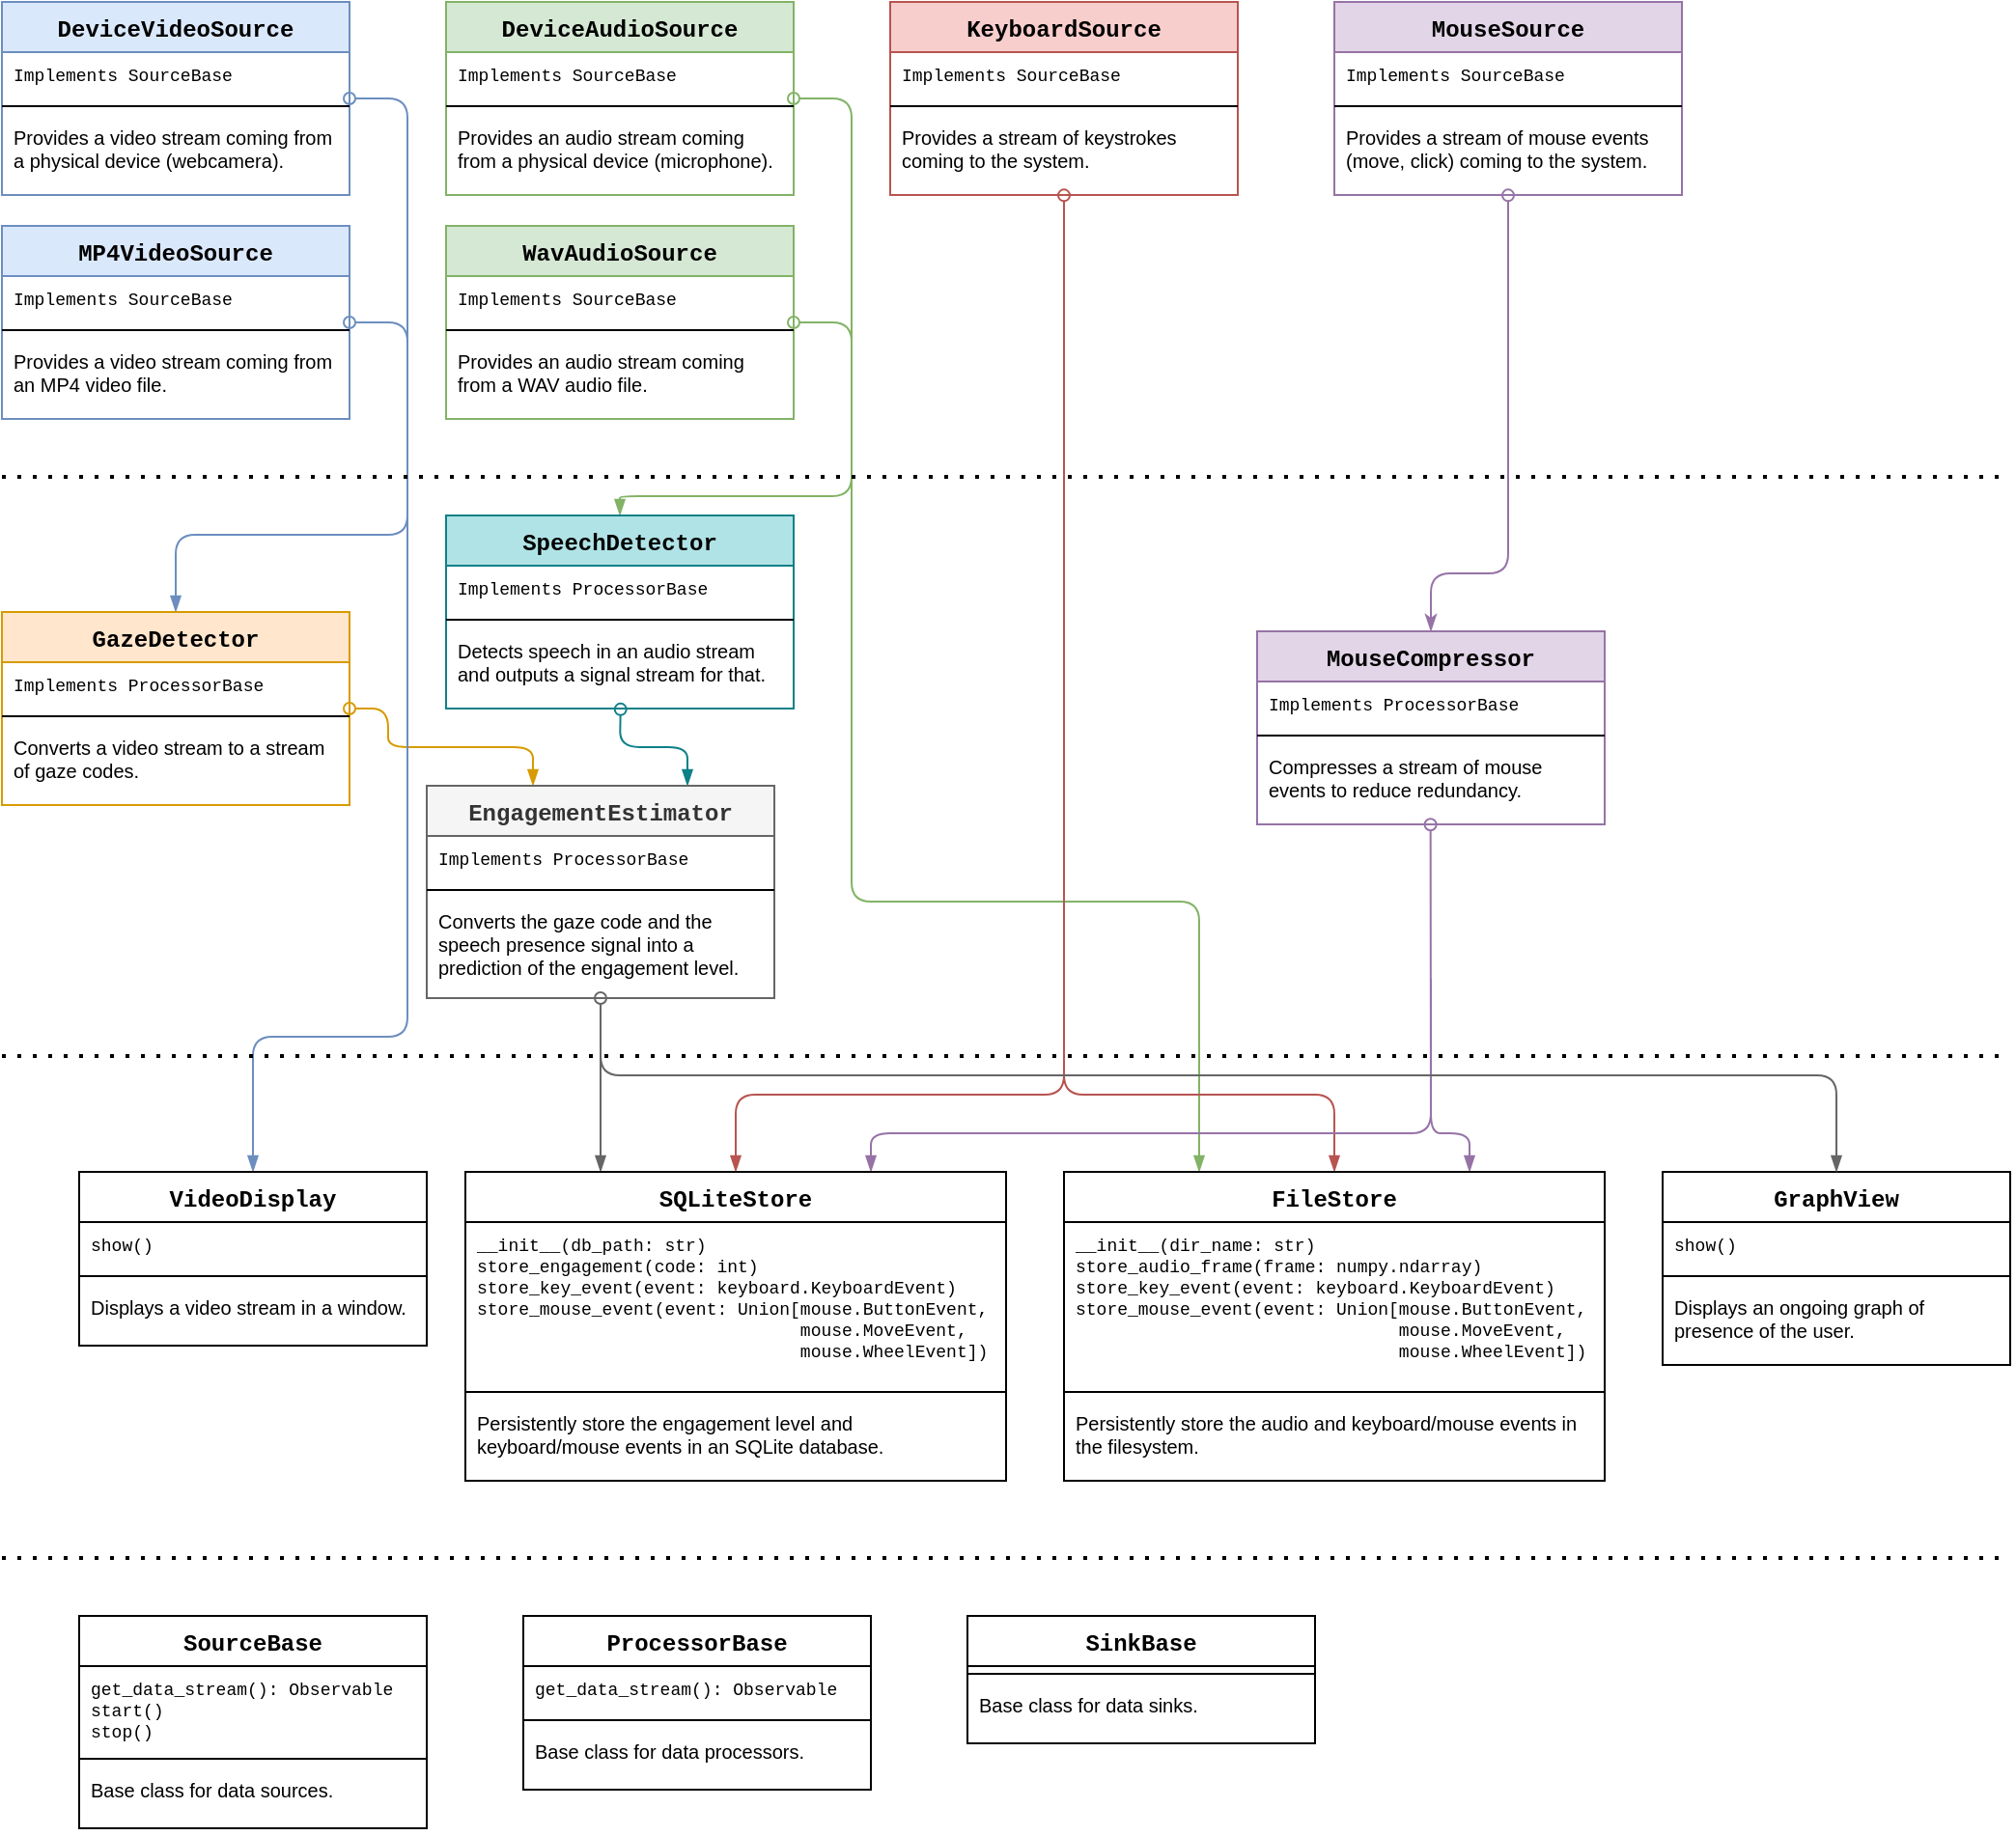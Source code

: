<mxfile version="14.1.8" type="device"><diagram id="GwLXGC8y0suCLRL2Tsxe" name="Page-1"><mxGraphModel dx="2300" dy="2000" grid="1" gridSize="10" guides="1" tooltips="1" connect="1" arrows="1" fold="1" page="1" pageScale="1" pageWidth="850" pageHeight="1100" math="0" shadow="0"><root><mxCell id="0"/><mxCell id="1" parent="0"/><mxCell id="li71Y2zc_Ju30zPmYRTq-5" value="" style="endArrow=blockThin;html=1;entryX=0.75;entryY=0;entryDx=0;entryDy=0;exitX=0.502;exitY=1.01;exitDx=0;exitDy=0;exitPerimeter=0;startArrow=oval;startFill=0;endFill=1;fillColor=#b0e3e6;strokeColor=#0e8088;" parent="1" source="li71Y2zc_Ju30zPmYRTq-4" target="bJbKEsxam7l7x4MJbJFX-48" edge="1"><mxGeometry width="50" height="50" relative="1" as="geometry"><mxPoint x="460" y="350" as="sourcePoint"/><mxPoint x="510" y="300" as="targetPoint"/><Array as="points"><mxPoint x="280" y="340"/><mxPoint x="315" y="340"/></Array></mxGeometry></mxCell><mxCell id="3tRV0-J4O1jADncztoHO-8" value="" style="endArrow=oval;html=1;entryX=1;entryY=0.5;entryDx=0;entryDy=0;endFill=0;fillColor=#dae8fc;strokeColor=#6c8ebf;" parent="1" target="bJbKEsxam7l7x4MJbJFX-1" edge="1"><mxGeometry width="50" height="50" relative="1" as="geometry"><mxPoint x="170" y="190" as="sourcePoint"/><mxPoint x="140" y="30" as="targetPoint"/><Array as="points"><mxPoint x="170" y="4"/></Array></mxGeometry></mxCell><mxCell id="3tRV0-J4O1jADncztoHO-29" value="" style="endArrow=oval;html=1;endFill=0;entryX=0.499;entryY=1.003;entryDx=0;entryDy=0;exitX=0.75;exitY=0;exitDx=0;exitDy=0;startArrow=blockThin;startFill=1;fillColor=#e1d5e7;strokeColor=#9673a6;entryPerimeter=0;" parent="1" source="bJbKEsxam7l7x4MJbJFX-61" target="bJbKEsxam7l7x4MJbJFX-47" edge="1"><mxGeometry width="50" height="50" relative="1" as="geometry"><mxPoint x="605" y="570" as="sourcePoint"/><mxPoint x="670" y="350" as="targetPoint"/><Array as="points"><mxPoint x="720" y="540"/><mxPoint x="700" y="540"/></Array></mxGeometry></mxCell><mxCell id="3tRV0-J4O1jADncztoHO-23" value="" style="endArrow=blockThin;html=1;entryX=0.25;entryY=0;entryDx=0;entryDy=0;exitX=0.5;exitY=1;exitDx=0;exitDy=0;startArrow=oval;startFill=0;endFill=1;exitPerimeter=0;fillColor=#f5f5f5;strokeColor=#666666;" parent="1" source="bJbKEsxam7l7x4MJbJFX-51" target="bJbKEsxam7l7x4MJbJFX-56" edge="1"><mxGeometry width="50" height="50" relative="1" as="geometry"><mxPoint x="270" y="420" as="sourcePoint"/><mxPoint x="235" y="560.0" as="targetPoint"/><Array as="points"><mxPoint x="270" y="490"/></Array></mxGeometry></mxCell><mxCell id="3tRV0-J4O1jADncztoHO-11" value="" style="endArrow=oval;html=1;entryX=1;entryY=0.5;entryDx=0;entryDy=0;endFill=0;exitX=0.5;exitY=0;exitDx=0;exitDy=0;startArrow=blockThin;startFill=1;fillColor=#d5e8d4;strokeColor=#82b366;" parent="1" source="li71Y2zc_Ju30zPmYRTq-1" target="bJbKEsxam7l7x4MJbJFX-24" edge="1"><mxGeometry width="50" height="50" relative="1" as="geometry"><mxPoint x="305" y="360" as="sourcePoint"/><mxPoint x="340" y="30" as="targetPoint"/><Array as="points"><mxPoint x="280" y="210"/><mxPoint x="400" y="210"/><mxPoint x="400" y="4"/></Array></mxGeometry></mxCell><mxCell id="3tRV0-J4O1jADncztoHO-12" value="" style="endArrow=blockThin;html=1;exitX=1;exitY=0.5;exitDx=0;exitDy=0;startArrow=oval;startFill=0;entryX=0.25;entryY=0;entryDx=0;entryDy=0;endFill=1;fillColor=#d5e8d4;strokeColor=#82b366;" parent="1" source="bJbKEsxam7l7x4MJbJFX-28" target="bJbKEsxam7l7x4MJbJFX-61" edge="1"><mxGeometry width="50" height="50" relative="1" as="geometry"><mxPoint x="340" y="110" as="sourcePoint"/><mxPoint x="535" y="570" as="targetPoint"/><Array as="points"><mxPoint x="400" y="120"/><mxPoint x="400" y="420"/><mxPoint x="580" y="420"/></Array></mxGeometry></mxCell><mxCell id="3tRV0-J4O1jADncztoHO-13" value="" style="endArrow=oval;html=1;entryX=0.5;entryY=1.004;entryDx=0;entryDy=0;endFill=0;exitX=0.5;exitY=0;exitDx=0;exitDy=0;startArrow=blockThin;startFill=1;entryPerimeter=0;fillColor=#f8cecc;strokeColor=#b85450;" parent="1" source="bJbKEsxam7l7x4MJbJFX-61" target="bJbKEsxam7l7x4MJbJFX-35" edge="1"><mxGeometry width="50" height="50" relative="1" as="geometry"><mxPoint x="570" y="570" as="sourcePoint"/><mxPoint x="600" y="-140" as="targetPoint"/><Array as="points"><mxPoint x="650" y="520"/><mxPoint x="510" y="520"/><mxPoint x="510" y="90"/></Array></mxGeometry></mxCell><mxCell id="3tRV0-J4O1jADncztoHO-14" value="" style="endArrow=oval;html=1;entryX=0.5;entryY=1.004;entryDx=0;entryDy=0;endFill=0;exitX=0.5;exitY=0;exitDx=0;exitDy=0;startArrow=classicThin;startFill=1;entryPerimeter=0;fillColor=#e1d5e7;strokeColor=#9673a6;" parent="1" source="bJbKEsxam7l7x4MJbJFX-44" target="bJbKEsxam7l7x4MJbJFX-39" edge="1"><mxGeometry width="50" height="50" relative="1" as="geometry"><mxPoint x="670" y="290" as="sourcePoint"/><mxPoint x="800" y="-150.0" as="targetPoint"/><Array as="points"><mxPoint x="700" y="250"/><mxPoint x="740" y="250"/><mxPoint x="740" y="90"/></Array></mxGeometry></mxCell><mxCell id="3tRV0-J4O1jADncztoHO-17" value="" style="endArrow=blockThin;html=1;exitX=1;exitY=0.5;exitDx=0;exitDy=0;entryX=0.25;entryY=0;entryDx=0;entryDy=0;endFill=1;startArrow=oval;startFill=0;fillColor=#ffe6cc;strokeColor=#d79b00;" parent="1" source="bJbKEsxam7l7x4MJbJFX-40" edge="1"><mxGeometry width="50" height="50" relative="1" as="geometry"><mxPoint x="140" y="300" as="sourcePoint"/><mxPoint x="235" y="360" as="targetPoint"/><Array as="points"><mxPoint x="160" y="320"/><mxPoint x="160" y="340"/><mxPoint x="235" y="340"/></Array></mxGeometry></mxCell><mxCell id="3tRV0-J4O1jADncztoHO-10" value="" style="endArrow=blockThin;html=1;exitX=1;exitY=0.5;exitDx=0;exitDy=0;endFill=1;startArrow=oval;startFill=0;entryX=0.5;entryY=0;entryDx=0;entryDy=0;fillColor=#dae8fc;strokeColor=#6c8ebf;" parent="1" source="bJbKEsxam7l7x4MJbJFX-18" target="bJbKEsxam7l7x4MJbJFX-52" edge="1"><mxGeometry width="50" height="50" relative="1" as="geometry"><mxPoint x="140" y="110" as="sourcePoint"/><mxPoint x="70" y="560.0" as="targetPoint"/><Array as="points"><mxPoint x="170" y="120"/><mxPoint x="170" y="490"/><mxPoint x="90" y="490"/></Array></mxGeometry></mxCell><mxCell id="3tRV0-J4O1jADncztoHO-16" value="" style="endArrow=none;html=1;exitX=0.5;exitY=0;exitDx=0;exitDy=0;startArrow=blockThin;startFill=1;fillColor=#dae8fc;strokeColor=#6c8ebf;" parent="1" source="bJbKEsxam7l7x4MJbJFX-40" edge="1"><mxGeometry width="50" height="50" relative="1" as="geometry"><mxPoint x="70" y="270" as="sourcePoint"/><mxPoint x="170" y="190" as="targetPoint"/><Array as="points"><mxPoint x="50" y="230"/><mxPoint x="170" y="230"/></Array></mxGeometry></mxCell><mxCell id="3tRV0-J4O1jADncztoHO-18" value="" style="endArrow=none;dashed=1;html=1;dashPattern=1 3;strokeWidth=2;" parent="1" edge="1"><mxGeometry width="50" height="50" relative="1" as="geometry"><mxPoint x="-40" y="200" as="sourcePoint"/><mxPoint x="1000" y="200" as="targetPoint"/></mxGeometry></mxCell><mxCell id="3tRV0-J4O1jADncztoHO-22" value="" style="endArrow=none;dashed=1;html=1;dashPattern=1 3;strokeWidth=2;" parent="1" edge="1"><mxGeometry width="50" height="50" relative="1" as="geometry"><mxPoint x="-40" y="500" as="sourcePoint"/><mxPoint x="1000" y="500" as="targetPoint"/></mxGeometry></mxCell><mxCell id="3tRV0-J4O1jADncztoHO-25" value="" style="endArrow=none;html=1;exitX=0.5;exitY=0;exitDx=0;exitDy=0;startArrow=blockThin;startFill=1;fillColor=#f8cecc;strokeColor=#b85450;" parent="1" source="bJbKEsxam7l7x4MJbJFX-56" edge="1"><mxGeometry width="50" height="50" relative="1" as="geometry"><mxPoint x="270" y="560.0" as="sourcePoint"/><mxPoint x="510" y="400" as="targetPoint"/><Array as="points"><mxPoint x="340" y="520"/><mxPoint x="510" y="520"/></Array></mxGeometry></mxCell><mxCell id="3tRV0-J4O1jADncztoHO-26" value="" style="endArrow=none;html=1;exitX=0.75;exitY=0;exitDx=0;exitDy=0;startArrow=blockThin;startFill=1;fillColor=#e1d5e7;strokeColor=#9673a6;" parent="1" source="bJbKEsxam7l7x4MJbJFX-56" edge="1"><mxGeometry width="50" height="50" relative="1" as="geometry"><mxPoint x="305" y="560.0" as="sourcePoint"/><mxPoint x="700" y="460" as="targetPoint"/><Array as="points"><mxPoint x="410" y="540"/><mxPoint x="700" y="540"/></Array></mxGeometry></mxCell><mxCell id="bJbKEsxam7l7x4MJbJFX-1" value="DeviceVideoSource" style="swimlane;fontStyle=1;align=center;verticalAlign=top;childLayout=stackLayout;horizontal=1;startSize=26;horizontalStack=0;resizeParent=1;resizeParentMax=0;resizeLast=0;collapsible=1;marginBottom=0;fontFamily=Courier New;fillColor=#dae8fc;strokeColor=#6c8ebf;" parent="1" vertex="1"><mxGeometry x="-40" y="-46" width="180" height="100" as="geometry"><mxRectangle y="17" width="140" height="26" as="alternateBounds"/></mxGeometry></mxCell><mxCell id="bJbKEsxam7l7x4MJbJFX-2" value="Implements SourceBase" style="text;strokeColor=none;fillColor=none;align=left;verticalAlign=top;spacingLeft=4;spacingRight=4;overflow=hidden;rotatable=0;points=[[0,0.5],[1,0.5]];portConstraint=eastwest;fontFamily=Courier New;fontSize=9;" parent="bJbKEsxam7l7x4MJbJFX-1" vertex="1"><mxGeometry y="26" width="180" height="24" as="geometry"/></mxCell><mxCell id="bJbKEsxam7l7x4MJbJFX-3" value="" style="line;strokeWidth=1;fillColor=none;align=left;verticalAlign=middle;spacingTop=-1;spacingLeft=3;spacingRight=3;rotatable=0;labelPosition=right;points=[];portConstraint=eastwest;" parent="bJbKEsxam7l7x4MJbJFX-1" vertex="1"><mxGeometry y="50" width="180" height="8" as="geometry"/></mxCell><mxCell id="bJbKEsxam7l7x4MJbJFX-4" value="Provides a video stream coming from a physical device (webcamera)." style="text;strokeColor=none;fillColor=none;align=left;verticalAlign=top;spacingLeft=4;spacingRight=4;overflow=hidden;rotatable=0;points=[[0,0.5],[1,0.5]];portConstraint=eastwest;fontSize=10;whiteSpace=wrap;" parent="bJbKEsxam7l7x4MJbJFX-1" vertex="1"><mxGeometry y="58" width="180" height="42" as="geometry"/></mxCell><mxCell id="bJbKEsxam7l7x4MJbJFX-18" value="MP4VideoSource" style="swimlane;fontStyle=1;align=center;verticalAlign=top;childLayout=stackLayout;horizontal=1;startSize=26;horizontalStack=0;resizeParent=1;resizeParentMax=0;resizeLast=0;collapsible=1;marginBottom=0;fontFamily=Courier New;fillColor=#dae8fc;strokeColor=#6c8ebf;" parent="1" vertex="1"><mxGeometry x="-40" y="70" width="180" height="100" as="geometry"><mxRectangle y="17" width="140" height="26" as="alternateBounds"/></mxGeometry></mxCell><mxCell id="bJbKEsxam7l7x4MJbJFX-19" value="Implements SourceBase" style="text;strokeColor=none;fillColor=none;align=left;verticalAlign=top;spacingLeft=4;spacingRight=4;overflow=hidden;rotatable=0;points=[[0,0.5],[1,0.5]];portConstraint=eastwest;fontFamily=Courier New;fontSize=9;" parent="bJbKEsxam7l7x4MJbJFX-18" vertex="1"><mxGeometry y="26" width="180" height="24" as="geometry"/></mxCell><mxCell id="bJbKEsxam7l7x4MJbJFX-20" value="" style="line;strokeWidth=1;fillColor=none;align=left;verticalAlign=middle;spacingTop=-1;spacingLeft=3;spacingRight=3;rotatable=0;labelPosition=right;points=[];portConstraint=eastwest;" parent="bJbKEsxam7l7x4MJbJFX-18" vertex="1"><mxGeometry y="50" width="180" height="8" as="geometry"/></mxCell><mxCell id="bJbKEsxam7l7x4MJbJFX-21" value="Provides a video stream coming from an MP4 video file." style="text;strokeColor=none;fillColor=none;align=left;verticalAlign=top;spacingLeft=4;spacingRight=4;overflow=hidden;rotatable=0;points=[[0,0.5],[1,0.5]];portConstraint=eastwest;fontSize=10;whiteSpace=wrap;" parent="bJbKEsxam7l7x4MJbJFX-18" vertex="1"><mxGeometry y="58" width="180" height="42" as="geometry"/></mxCell><mxCell id="bJbKEsxam7l7x4MJbJFX-24" value="DeviceAudioSource" style="swimlane;fontStyle=1;align=center;verticalAlign=top;childLayout=stackLayout;horizontal=1;startSize=26;horizontalStack=0;resizeParent=1;resizeParentMax=0;resizeLast=0;collapsible=1;marginBottom=0;fontFamily=Courier New;fillColor=#d5e8d4;strokeColor=#82b366;" parent="1" vertex="1"><mxGeometry x="190" y="-46" width="180" height="100" as="geometry"><mxRectangle y="17" width="140" height="26" as="alternateBounds"/></mxGeometry></mxCell><mxCell id="bJbKEsxam7l7x4MJbJFX-25" value="Implements SourceBase" style="text;strokeColor=none;fillColor=none;align=left;verticalAlign=top;spacingLeft=4;spacingRight=4;overflow=hidden;rotatable=0;points=[[0,0.5],[1,0.5]];portConstraint=eastwest;fontFamily=Courier New;fontSize=9;" parent="bJbKEsxam7l7x4MJbJFX-24" vertex="1"><mxGeometry y="26" width="180" height="24" as="geometry"/></mxCell><mxCell id="bJbKEsxam7l7x4MJbJFX-26" value="" style="line;strokeWidth=1;fillColor=none;align=left;verticalAlign=middle;spacingTop=-1;spacingLeft=3;spacingRight=3;rotatable=0;labelPosition=right;points=[];portConstraint=eastwest;" parent="bJbKEsxam7l7x4MJbJFX-24" vertex="1"><mxGeometry y="50" width="180" height="8" as="geometry"/></mxCell><mxCell id="bJbKEsxam7l7x4MJbJFX-27" value="Provides an audio stream coming from a physical device (microphone)." style="text;strokeColor=none;fillColor=none;align=left;verticalAlign=top;spacingLeft=4;spacingRight=4;overflow=hidden;rotatable=0;points=[[0,0.5],[1,0.5]];portConstraint=eastwest;fontSize=10;whiteSpace=wrap;" parent="bJbKEsxam7l7x4MJbJFX-24" vertex="1"><mxGeometry y="58" width="180" height="42" as="geometry"/></mxCell><mxCell id="bJbKEsxam7l7x4MJbJFX-28" value="WavAudioSource" style="swimlane;fontStyle=1;align=center;verticalAlign=top;childLayout=stackLayout;horizontal=1;startSize=26;horizontalStack=0;resizeParent=1;resizeParentMax=0;resizeLast=0;collapsible=1;marginBottom=0;fontFamily=Courier New;fillColor=#d5e8d4;strokeColor=#82b366;" parent="1" vertex="1"><mxGeometry x="190" y="70" width="180" height="100" as="geometry"><mxRectangle y="17" width="140" height="26" as="alternateBounds"/></mxGeometry></mxCell><mxCell id="bJbKEsxam7l7x4MJbJFX-29" value="Implements SourceBase" style="text;strokeColor=none;fillColor=none;align=left;verticalAlign=top;spacingLeft=4;spacingRight=4;overflow=hidden;rotatable=0;points=[[0,0.5],[1,0.5]];portConstraint=eastwest;fontFamily=Courier New;fontSize=9;" parent="bJbKEsxam7l7x4MJbJFX-28" vertex="1"><mxGeometry y="26" width="180" height="24" as="geometry"/></mxCell><mxCell id="bJbKEsxam7l7x4MJbJFX-30" value="" style="line;strokeWidth=1;fillColor=none;align=left;verticalAlign=middle;spacingTop=-1;spacingLeft=3;spacingRight=3;rotatable=0;labelPosition=right;points=[];portConstraint=eastwest;" parent="bJbKEsxam7l7x4MJbJFX-28" vertex="1"><mxGeometry y="50" width="180" height="8" as="geometry"/></mxCell><mxCell id="bJbKEsxam7l7x4MJbJFX-31" value="Provides an audio stream coming from a WAV audio file." style="text;strokeColor=none;fillColor=none;align=left;verticalAlign=top;spacingLeft=4;spacingRight=4;overflow=hidden;rotatable=0;points=[[0,0.5],[1,0.5]];portConstraint=eastwest;fontSize=10;whiteSpace=wrap;" parent="bJbKEsxam7l7x4MJbJFX-28" vertex="1"><mxGeometry y="58" width="180" height="42" as="geometry"/></mxCell><mxCell id="bJbKEsxam7l7x4MJbJFX-32" value="KeyboardSource" style="swimlane;fontStyle=1;align=center;verticalAlign=top;childLayout=stackLayout;horizontal=1;startSize=26;horizontalStack=0;resizeParent=1;resizeParentMax=0;resizeLast=0;collapsible=1;marginBottom=0;fontFamily=Courier New;fillColor=#f8cecc;strokeColor=#b85450;" parent="1" vertex="1"><mxGeometry x="420" y="-46" width="180" height="100" as="geometry"><mxRectangle y="17" width="140" height="26" as="alternateBounds"/></mxGeometry></mxCell><mxCell id="bJbKEsxam7l7x4MJbJFX-33" value="Implements SourceBase" style="text;strokeColor=none;fillColor=none;align=left;verticalAlign=top;spacingLeft=4;spacingRight=4;overflow=hidden;rotatable=0;points=[[0,0.5],[1,0.5]];portConstraint=eastwest;fontFamily=Courier New;fontSize=9;" parent="bJbKEsxam7l7x4MJbJFX-32" vertex="1"><mxGeometry y="26" width="180" height="24" as="geometry"/></mxCell><mxCell id="bJbKEsxam7l7x4MJbJFX-34" value="" style="line;strokeWidth=1;fillColor=none;align=left;verticalAlign=middle;spacingTop=-1;spacingLeft=3;spacingRight=3;rotatable=0;labelPosition=right;points=[];portConstraint=eastwest;" parent="bJbKEsxam7l7x4MJbJFX-32" vertex="1"><mxGeometry y="50" width="180" height="8" as="geometry"/></mxCell><mxCell id="bJbKEsxam7l7x4MJbJFX-35" value="Provides a stream of keystrokes coming to the system." style="text;strokeColor=none;fillColor=none;align=left;verticalAlign=top;spacingLeft=4;spacingRight=4;overflow=hidden;rotatable=0;points=[[0,0.5],[1,0.5]];portConstraint=eastwest;fontSize=10;whiteSpace=wrap;" parent="bJbKEsxam7l7x4MJbJFX-32" vertex="1"><mxGeometry y="58" width="180" height="42" as="geometry"/></mxCell><mxCell id="bJbKEsxam7l7x4MJbJFX-36" value="MouseSource" style="swimlane;fontStyle=1;align=center;verticalAlign=top;childLayout=stackLayout;horizontal=1;startSize=26;horizontalStack=0;resizeParent=1;resizeParentMax=0;resizeLast=0;collapsible=1;marginBottom=0;fontFamily=Courier New;fillColor=#e1d5e7;strokeColor=#9673a6;" parent="1" vertex="1"><mxGeometry x="650" y="-46" width="180" height="100" as="geometry"><mxRectangle y="17" width="140" height="26" as="alternateBounds"/></mxGeometry></mxCell><mxCell id="bJbKEsxam7l7x4MJbJFX-37" value="Implements SourceBase" style="text;strokeColor=none;fillColor=none;align=left;verticalAlign=top;spacingLeft=4;spacingRight=4;overflow=hidden;rotatable=0;points=[[0,0.5],[1,0.5]];portConstraint=eastwest;fontFamily=Courier New;fontSize=9;" parent="bJbKEsxam7l7x4MJbJFX-36" vertex="1"><mxGeometry y="26" width="180" height="24" as="geometry"/></mxCell><mxCell id="bJbKEsxam7l7x4MJbJFX-38" value="" style="line;strokeWidth=1;fillColor=none;align=left;verticalAlign=middle;spacingTop=-1;spacingLeft=3;spacingRight=3;rotatable=0;labelPosition=right;points=[];portConstraint=eastwest;" parent="bJbKEsxam7l7x4MJbJFX-36" vertex="1"><mxGeometry y="50" width="180" height="8" as="geometry"/></mxCell><mxCell id="bJbKEsxam7l7x4MJbJFX-39" value="Provides a stream of mouse events (move, click) coming to the system." style="text;strokeColor=none;fillColor=none;align=left;verticalAlign=top;spacingLeft=4;spacingRight=4;overflow=hidden;rotatable=0;points=[[0,0.5],[1,0.5]];portConstraint=eastwest;fontSize=10;whiteSpace=wrap;" parent="bJbKEsxam7l7x4MJbJFX-36" vertex="1"><mxGeometry y="58" width="180" height="42" as="geometry"/></mxCell><mxCell id="bJbKEsxam7l7x4MJbJFX-40" value="GazeDetector" style="swimlane;fontStyle=1;align=center;verticalAlign=top;childLayout=stackLayout;horizontal=1;startSize=26;horizontalStack=0;resizeParent=1;resizeParentMax=0;resizeLast=0;collapsible=1;marginBottom=0;fontFamily=Courier New;fillColor=#ffe6cc;strokeColor=#d79b00;" parent="1" vertex="1"><mxGeometry x="-40" y="270" width="180" height="100" as="geometry"><mxRectangle y="17" width="140" height="26" as="alternateBounds"/></mxGeometry></mxCell><mxCell id="bJbKEsxam7l7x4MJbJFX-41" value="Implements ProcessorBase" style="text;strokeColor=none;fillColor=none;align=left;verticalAlign=top;spacingLeft=4;spacingRight=4;overflow=hidden;rotatable=0;points=[[0,0.5],[1,0.5]];portConstraint=eastwest;fontFamily=Courier New;fontSize=9;" parent="bJbKEsxam7l7x4MJbJFX-40" vertex="1"><mxGeometry y="26" width="180" height="24" as="geometry"/></mxCell><mxCell id="bJbKEsxam7l7x4MJbJFX-42" value="" style="line;strokeWidth=1;fillColor=none;align=left;verticalAlign=middle;spacingTop=-1;spacingLeft=3;spacingRight=3;rotatable=0;labelPosition=right;points=[];portConstraint=eastwest;" parent="bJbKEsxam7l7x4MJbJFX-40" vertex="1"><mxGeometry y="50" width="180" height="8" as="geometry"/></mxCell><mxCell id="bJbKEsxam7l7x4MJbJFX-43" value="Converts a video stream to a stream of gaze codes." style="text;strokeColor=none;fillColor=none;align=left;verticalAlign=top;spacingLeft=4;spacingRight=4;overflow=hidden;rotatable=0;points=[[0,0.5],[1,0.5]];portConstraint=eastwest;fontSize=10;whiteSpace=wrap;" parent="bJbKEsxam7l7x4MJbJFX-40" vertex="1"><mxGeometry y="58" width="180" height="42" as="geometry"/></mxCell><mxCell id="bJbKEsxam7l7x4MJbJFX-44" value="MouseCompressor" style="swimlane;fontStyle=1;align=center;verticalAlign=top;childLayout=stackLayout;horizontal=1;startSize=26;horizontalStack=0;resizeParent=1;resizeParentMax=0;resizeLast=0;collapsible=1;marginBottom=0;fontFamily=Courier New;fillColor=#e1d5e7;strokeColor=#9673a6;" parent="1" vertex="1"><mxGeometry x="610" y="280" width="180" height="100" as="geometry"><mxRectangle y="17" width="140" height="26" as="alternateBounds"/></mxGeometry></mxCell><mxCell id="bJbKEsxam7l7x4MJbJFX-45" value="Implements ProcessorBase" style="text;strokeColor=none;fillColor=none;align=left;verticalAlign=top;spacingLeft=4;spacingRight=4;overflow=hidden;rotatable=0;points=[[0,0.5],[1,0.5]];portConstraint=eastwest;fontFamily=Courier New;fontSize=9;" parent="bJbKEsxam7l7x4MJbJFX-44" vertex="1"><mxGeometry y="26" width="180" height="24" as="geometry"/></mxCell><mxCell id="bJbKEsxam7l7x4MJbJFX-46" value="" style="line;strokeWidth=1;fillColor=none;align=left;verticalAlign=middle;spacingTop=-1;spacingLeft=3;spacingRight=3;rotatable=0;labelPosition=right;points=[];portConstraint=eastwest;" parent="bJbKEsxam7l7x4MJbJFX-44" vertex="1"><mxGeometry y="50" width="180" height="8" as="geometry"/></mxCell><mxCell id="bJbKEsxam7l7x4MJbJFX-47" value="Compresses a stream of mouse events to reduce redundancy." style="text;strokeColor=none;fillColor=none;align=left;verticalAlign=top;spacingLeft=4;spacingRight=4;overflow=hidden;rotatable=0;points=[[0,0.5],[1,0.5]];portConstraint=eastwest;fontSize=10;whiteSpace=wrap;" parent="bJbKEsxam7l7x4MJbJFX-44" vertex="1"><mxGeometry y="58" width="180" height="42" as="geometry"/></mxCell><mxCell id="bJbKEsxam7l7x4MJbJFX-48" value="EngagementEstimator" style="swimlane;fontStyle=1;align=center;verticalAlign=top;childLayout=stackLayout;horizontal=1;startSize=26;horizontalStack=0;resizeParent=1;resizeParentMax=0;resizeLast=0;collapsible=1;marginBottom=0;fontFamily=Courier New;fillColor=#f5f5f5;strokeColor=#666666;fontColor=#333333;" parent="1" vertex="1"><mxGeometry x="180" y="360" width="180" height="110" as="geometry"><mxRectangle y="17" width="140" height="26" as="alternateBounds"/></mxGeometry></mxCell><mxCell id="bJbKEsxam7l7x4MJbJFX-49" value="Implements ProcessorBase" style="text;strokeColor=none;fillColor=none;align=left;verticalAlign=top;spacingLeft=4;spacingRight=4;overflow=hidden;rotatable=0;points=[[0,0.5],[1,0.5]];portConstraint=eastwest;fontFamily=Courier New;fontSize=9;" parent="bJbKEsxam7l7x4MJbJFX-48" vertex="1"><mxGeometry y="26" width="180" height="24" as="geometry"/></mxCell><mxCell id="bJbKEsxam7l7x4MJbJFX-50" value="" style="line;strokeWidth=1;fillColor=none;align=left;verticalAlign=middle;spacingTop=-1;spacingLeft=3;spacingRight=3;rotatable=0;labelPosition=right;points=[];portConstraint=eastwest;" parent="bJbKEsxam7l7x4MJbJFX-48" vertex="1"><mxGeometry y="50" width="180" height="8" as="geometry"/></mxCell><mxCell id="bJbKEsxam7l7x4MJbJFX-51" value="Converts the gaze code and the speech presence signal into a prediction of the engagement level." style="text;strokeColor=none;fillColor=none;align=left;verticalAlign=top;spacingLeft=4;spacingRight=4;overflow=hidden;rotatable=0;points=[[0,0.5],[1,0.5]];portConstraint=eastwest;fontSize=10;whiteSpace=wrap;" parent="bJbKEsxam7l7x4MJbJFX-48" vertex="1"><mxGeometry y="58" width="180" height="52" as="geometry"/></mxCell><mxCell id="bJbKEsxam7l7x4MJbJFX-52" value="VideoDisplay" style="swimlane;fontStyle=1;align=center;verticalAlign=top;childLayout=stackLayout;horizontal=1;startSize=26;horizontalStack=0;resizeParent=1;resizeParentMax=0;resizeLast=0;collapsible=1;marginBottom=0;fontFamily=Courier New;" parent="1" vertex="1"><mxGeometry y="560" width="180" height="90" as="geometry"><mxRectangle y="17" width="140" height="26" as="alternateBounds"/></mxGeometry></mxCell><mxCell id="bJbKEsxam7l7x4MJbJFX-53" value="show()" style="text;strokeColor=none;fillColor=none;align=left;verticalAlign=top;spacingLeft=4;spacingRight=4;overflow=hidden;rotatable=0;points=[[0,0.5],[1,0.5]];portConstraint=eastwest;fontFamily=Courier New;fontSize=9;" parent="bJbKEsxam7l7x4MJbJFX-52" vertex="1"><mxGeometry y="26" width="180" height="24" as="geometry"/></mxCell><mxCell id="bJbKEsxam7l7x4MJbJFX-54" value="" style="line;strokeWidth=1;fillColor=none;align=left;verticalAlign=middle;spacingTop=-1;spacingLeft=3;spacingRight=3;rotatable=0;labelPosition=right;points=[];portConstraint=eastwest;" parent="bJbKEsxam7l7x4MJbJFX-52" vertex="1"><mxGeometry y="50" width="180" height="8" as="geometry"/></mxCell><mxCell id="bJbKEsxam7l7x4MJbJFX-55" value="Displays a video stream in a window." style="text;strokeColor=none;fillColor=none;align=left;verticalAlign=top;spacingLeft=4;spacingRight=4;overflow=hidden;rotatable=0;points=[[0,0.5],[1,0.5]];portConstraint=eastwest;fontSize=10;whiteSpace=wrap;" parent="bJbKEsxam7l7x4MJbJFX-52" vertex="1"><mxGeometry y="58" width="180" height="32" as="geometry"/></mxCell><mxCell id="bJbKEsxam7l7x4MJbJFX-56" value="SQLiteStore" style="swimlane;fontStyle=1;align=center;verticalAlign=top;childLayout=stackLayout;horizontal=1;startSize=26;horizontalStack=0;resizeParent=1;resizeParentMax=0;resizeLast=0;collapsible=1;marginBottom=0;fontFamily=Courier New;" parent="1" vertex="1"><mxGeometry x="200" y="560" width="280" height="160" as="geometry"><mxRectangle x="200" y="560" width="140" height="26" as="alternateBounds"/></mxGeometry></mxCell><mxCell id="bJbKEsxam7l7x4MJbJFX-57" value="__init__(db_path: str)&#10;store_engagement(code: int)&#10;store_key_event(event: keyboard.KeyboardEvent)&#10;store_mouse_event(event: Union[mouse.ButtonEvent,&#10;                               mouse.MoveEvent,&#10;                               mouse.WheelEvent])" style="text;strokeColor=none;fillColor=none;align=left;verticalAlign=top;spacingLeft=4;spacingRight=4;overflow=hidden;rotatable=0;points=[[0,0.5],[1,0.5]];portConstraint=eastwest;fontFamily=Courier New;fontSize=9;" parent="bJbKEsxam7l7x4MJbJFX-56" vertex="1"><mxGeometry y="26" width="280" height="84" as="geometry"/></mxCell><mxCell id="bJbKEsxam7l7x4MJbJFX-58" value="" style="line;strokeWidth=1;fillColor=none;align=left;verticalAlign=middle;spacingTop=-1;spacingLeft=3;spacingRight=3;rotatable=0;labelPosition=right;points=[];portConstraint=eastwest;" parent="bJbKEsxam7l7x4MJbJFX-56" vertex="1"><mxGeometry y="110" width="280" height="8" as="geometry"/></mxCell><mxCell id="bJbKEsxam7l7x4MJbJFX-59" value="Persistently store the engagement level and keyboard/mouse events in an SQLite database." style="text;strokeColor=none;fillColor=none;align=left;verticalAlign=top;spacingLeft=4;spacingRight=4;overflow=hidden;rotatable=0;points=[[0,0.5],[1,0.5]];portConstraint=eastwest;fontSize=10;whiteSpace=wrap;" parent="bJbKEsxam7l7x4MJbJFX-56" vertex="1"><mxGeometry y="118" width="280" height="42" as="geometry"/></mxCell><mxCell id="bJbKEsxam7l7x4MJbJFX-61" value="FileStore" style="swimlane;fontStyle=1;align=center;verticalAlign=top;childLayout=stackLayout;horizontal=1;startSize=26;horizontalStack=0;resizeParent=1;resizeParentMax=0;resizeLast=0;collapsible=1;marginBottom=0;fontFamily=Courier New;" parent="1" vertex="1"><mxGeometry x="510" y="560" width="280" height="160" as="geometry"><mxRectangle x="200" y="560" width="140" height="26" as="alternateBounds"/></mxGeometry></mxCell><mxCell id="bJbKEsxam7l7x4MJbJFX-62" value="__init__(dir_name: str)&#10;store_audio_frame(frame: numpy.ndarray)&#10;store_key_event(event: keyboard.KeyboardEvent)&#10;store_mouse_event(event: Union[mouse.ButtonEvent,&#10;                               mouse.MoveEvent,&#10;                               mouse.WheelEvent])" style="text;strokeColor=none;fillColor=none;align=left;verticalAlign=top;spacingLeft=4;spacingRight=4;overflow=hidden;rotatable=0;points=[[0,0.5],[1,0.5]];portConstraint=eastwest;fontFamily=Courier New;fontSize=9;" parent="bJbKEsxam7l7x4MJbJFX-61" vertex="1"><mxGeometry y="26" width="280" height="84" as="geometry"/></mxCell><mxCell id="bJbKEsxam7l7x4MJbJFX-63" value="" style="line;strokeWidth=1;fillColor=none;align=left;verticalAlign=middle;spacingTop=-1;spacingLeft=3;spacingRight=3;rotatable=0;labelPosition=right;points=[];portConstraint=eastwest;" parent="bJbKEsxam7l7x4MJbJFX-61" vertex="1"><mxGeometry y="110" width="280" height="8" as="geometry"/></mxCell><mxCell id="bJbKEsxam7l7x4MJbJFX-64" value="Persistently store the audio and keyboard/mouse events in the filesystem." style="text;strokeColor=none;fillColor=none;align=left;verticalAlign=top;spacingLeft=4;spacingRight=4;overflow=hidden;rotatable=0;points=[[0,0.5],[1,0.5]];portConstraint=eastwest;fontSize=10;whiteSpace=wrap;" parent="bJbKEsxam7l7x4MJbJFX-61" vertex="1"><mxGeometry y="118" width="280" height="42" as="geometry"/></mxCell><mxCell id="ehpcorSOsYCwtgTUPsXi-1" value="" style="endArrow=none;dashed=1;html=1;dashPattern=1 3;strokeWidth=2;" parent="1" edge="1"><mxGeometry width="50" height="50" relative="1" as="geometry"><mxPoint x="-40" y="760" as="sourcePoint"/><mxPoint x="1000" y="760" as="targetPoint"/></mxGeometry></mxCell><mxCell id="ehpcorSOsYCwtgTUPsXi-2" value="SourceBase" style="swimlane;fontStyle=1;align=center;verticalAlign=top;childLayout=stackLayout;horizontal=1;startSize=26;horizontalStack=0;resizeParent=1;resizeParentMax=0;resizeLast=0;collapsible=1;marginBottom=0;fontFamily=Courier New;" parent="1" vertex="1"><mxGeometry y="790" width="180" height="110" as="geometry"><mxRectangle y="17" width="140" height="26" as="alternateBounds"/></mxGeometry></mxCell><mxCell id="ehpcorSOsYCwtgTUPsXi-3" value="get_data_stream(): Observable&#10;start()&#10;stop()" style="text;strokeColor=none;fillColor=none;align=left;verticalAlign=top;spacingLeft=4;spacingRight=4;overflow=hidden;rotatable=0;points=[[0,0.5],[1,0.5]];portConstraint=eastwest;fontFamily=Courier New;fontSize=9;" parent="ehpcorSOsYCwtgTUPsXi-2" vertex="1"><mxGeometry y="26" width="180" height="44" as="geometry"/></mxCell><mxCell id="ehpcorSOsYCwtgTUPsXi-4" value="" style="line;strokeWidth=1;fillColor=none;align=left;verticalAlign=middle;spacingTop=-1;spacingLeft=3;spacingRight=3;rotatable=0;labelPosition=right;points=[];portConstraint=eastwest;" parent="ehpcorSOsYCwtgTUPsXi-2" vertex="1"><mxGeometry y="70" width="180" height="8" as="geometry"/></mxCell><mxCell id="ehpcorSOsYCwtgTUPsXi-5" value="Base class for data sources." style="text;strokeColor=none;fillColor=none;align=left;verticalAlign=top;spacingLeft=4;spacingRight=4;overflow=hidden;rotatable=0;points=[[0,0.5],[1,0.5]];portConstraint=eastwest;fontSize=10;whiteSpace=wrap;" parent="ehpcorSOsYCwtgTUPsXi-2" vertex="1"><mxGeometry y="78" width="180" height="32" as="geometry"/></mxCell><mxCell id="ehpcorSOsYCwtgTUPsXi-6" value="ProcessorBase" style="swimlane;fontStyle=1;align=center;verticalAlign=top;childLayout=stackLayout;horizontal=1;startSize=26;horizontalStack=0;resizeParent=1;resizeParentMax=0;resizeLast=0;collapsible=1;marginBottom=0;fontFamily=Courier New;" parent="1" vertex="1"><mxGeometry x="230" y="790" width="180" height="90" as="geometry"><mxRectangle y="17" width="140" height="26" as="alternateBounds"/></mxGeometry></mxCell><mxCell id="ehpcorSOsYCwtgTUPsXi-7" value="get_data_stream(): Observable" style="text;strokeColor=none;fillColor=none;align=left;verticalAlign=top;spacingLeft=4;spacingRight=4;overflow=hidden;rotatable=0;points=[[0,0.5],[1,0.5]];portConstraint=eastwest;fontFamily=Courier New;fontSize=9;" parent="ehpcorSOsYCwtgTUPsXi-6" vertex="1"><mxGeometry y="26" width="180" height="24" as="geometry"/></mxCell><mxCell id="ehpcorSOsYCwtgTUPsXi-8" value="" style="line;strokeWidth=1;fillColor=none;align=left;verticalAlign=middle;spacingTop=-1;spacingLeft=3;spacingRight=3;rotatable=0;labelPosition=right;points=[];portConstraint=eastwest;" parent="ehpcorSOsYCwtgTUPsXi-6" vertex="1"><mxGeometry y="50" width="180" height="8" as="geometry"/></mxCell><mxCell id="ehpcorSOsYCwtgTUPsXi-9" value="Base class for data processors." style="text;strokeColor=none;fillColor=none;align=left;verticalAlign=top;spacingLeft=4;spacingRight=4;overflow=hidden;rotatable=0;points=[[0,0.5],[1,0.5]];portConstraint=eastwest;fontSize=10;whiteSpace=wrap;" parent="ehpcorSOsYCwtgTUPsXi-6" vertex="1"><mxGeometry y="58" width="180" height="32" as="geometry"/></mxCell><mxCell id="ehpcorSOsYCwtgTUPsXi-10" value="SinkBase" style="swimlane;fontStyle=1;align=center;verticalAlign=top;childLayout=stackLayout;horizontal=1;startSize=26;horizontalStack=0;resizeParent=1;resizeParentMax=0;resizeLast=0;collapsible=1;marginBottom=0;fontFamily=Courier New;" parent="1" vertex="1"><mxGeometry x="460" y="790" width="180" height="66" as="geometry"><mxRectangle y="17" width="140" height="26" as="alternateBounds"/></mxGeometry></mxCell><mxCell id="ehpcorSOsYCwtgTUPsXi-12" value="" style="line;strokeWidth=1;fillColor=none;align=left;verticalAlign=middle;spacingTop=-1;spacingLeft=3;spacingRight=3;rotatable=0;labelPosition=right;points=[];portConstraint=eastwest;" parent="ehpcorSOsYCwtgTUPsXi-10" vertex="1"><mxGeometry y="26" width="180" height="8" as="geometry"/></mxCell><mxCell id="ehpcorSOsYCwtgTUPsXi-13" value="Base class for data sinks." style="text;strokeColor=none;fillColor=none;align=left;verticalAlign=top;spacingLeft=4;spacingRight=4;overflow=hidden;rotatable=0;points=[[0,0.5],[1,0.5]];portConstraint=eastwest;fontSize=10;whiteSpace=wrap;" parent="ehpcorSOsYCwtgTUPsXi-10" vertex="1"><mxGeometry y="34" width="180" height="32" as="geometry"/></mxCell><mxCell id="li71Y2zc_Ju30zPmYRTq-1" value="SpeechDetector" style="swimlane;fontStyle=1;align=center;verticalAlign=top;childLayout=stackLayout;horizontal=1;startSize=26;horizontalStack=0;resizeParent=1;resizeParentMax=0;resizeLast=0;collapsible=1;marginBottom=0;fontFamily=Courier New;fillColor=#b0e3e6;strokeColor=#0e8088;" parent="1" vertex="1"><mxGeometry x="190" y="220" width="180" height="100" as="geometry"><mxRectangle y="17" width="140" height="26" as="alternateBounds"/></mxGeometry></mxCell><mxCell id="li71Y2zc_Ju30zPmYRTq-2" value="Implements ProcessorBase" style="text;strokeColor=none;fillColor=none;align=left;verticalAlign=top;spacingLeft=4;spacingRight=4;overflow=hidden;rotatable=0;points=[[0,0.5],[1,0.5]];portConstraint=eastwest;fontFamily=Courier New;fontSize=9;" parent="li71Y2zc_Ju30zPmYRTq-1" vertex="1"><mxGeometry y="26" width="180" height="24" as="geometry"/></mxCell><mxCell id="li71Y2zc_Ju30zPmYRTq-3" value="" style="line;strokeWidth=1;fillColor=none;align=left;verticalAlign=middle;spacingTop=-1;spacingLeft=3;spacingRight=3;rotatable=0;labelPosition=right;points=[];portConstraint=eastwest;" parent="li71Y2zc_Ju30zPmYRTq-1" vertex="1"><mxGeometry y="50" width="180" height="8" as="geometry"/></mxCell><mxCell id="li71Y2zc_Ju30zPmYRTq-4" value="Detects speech in an audio stream and outputs a signal stream for that." style="text;strokeColor=none;fillColor=none;align=left;verticalAlign=top;spacingLeft=4;spacingRight=4;overflow=hidden;rotatable=0;points=[[0,0.5],[1,0.5]];portConstraint=eastwest;fontSize=10;whiteSpace=wrap;" parent="li71Y2zc_Ju30zPmYRTq-1" vertex="1"><mxGeometry y="58" width="180" height="42" as="geometry"/></mxCell><mxCell id="inHfUiI-6OrAccQBf--o-1" value="GraphView" style="swimlane;fontStyle=1;align=center;verticalAlign=top;childLayout=stackLayout;horizontal=1;startSize=26;horizontalStack=0;resizeParent=1;resizeParentMax=0;resizeLast=0;collapsible=1;marginBottom=0;fontFamily=Courier New;" vertex="1" parent="1"><mxGeometry x="820" y="560" width="180" height="100" as="geometry"><mxRectangle y="17" width="140" height="26" as="alternateBounds"/></mxGeometry></mxCell><mxCell id="inHfUiI-6OrAccQBf--o-2" value="show()" style="text;strokeColor=none;fillColor=none;align=left;verticalAlign=top;spacingLeft=4;spacingRight=4;overflow=hidden;rotatable=0;points=[[0,0.5],[1,0.5]];portConstraint=eastwest;fontFamily=Courier New;fontSize=9;" vertex="1" parent="inHfUiI-6OrAccQBf--o-1"><mxGeometry y="26" width="180" height="24" as="geometry"/></mxCell><mxCell id="inHfUiI-6OrAccQBf--o-3" value="" style="line;strokeWidth=1;fillColor=none;align=left;verticalAlign=middle;spacingTop=-1;spacingLeft=3;spacingRight=3;rotatable=0;labelPosition=right;points=[];portConstraint=eastwest;" vertex="1" parent="inHfUiI-6OrAccQBf--o-1"><mxGeometry y="50" width="180" height="8" as="geometry"/></mxCell><mxCell id="inHfUiI-6OrAccQBf--o-4" value="Displays an ongoing graph of presence of the user." style="text;strokeColor=none;fillColor=none;align=left;verticalAlign=top;spacingLeft=4;spacingRight=4;overflow=hidden;rotatable=0;points=[[0,0.5],[1,0.5]];portConstraint=eastwest;fontSize=10;whiteSpace=wrap;" vertex="1" parent="inHfUiI-6OrAccQBf--o-1"><mxGeometry y="58" width="180" height="42" as="geometry"/></mxCell><mxCell id="inHfUiI-6OrAccQBf--o-5" value="" style="endArrow=blockThin;html=1;endFill=1;fillColor=#f5f5f5;strokeColor=#666666;entryX=0.5;entryY=0;entryDx=0;entryDy=0;" edge="1" parent="1" target="inHfUiI-6OrAccQBf--o-1"><mxGeometry width="50" height="50" relative="1" as="geometry"><mxPoint x="270" y="490" as="sourcePoint"/><mxPoint x="490" y="390" as="targetPoint"/><Array as="points"><mxPoint x="270" y="510"/><mxPoint x="910" y="510"/></Array></mxGeometry></mxCell></root></mxGraphModel></diagram></mxfile>